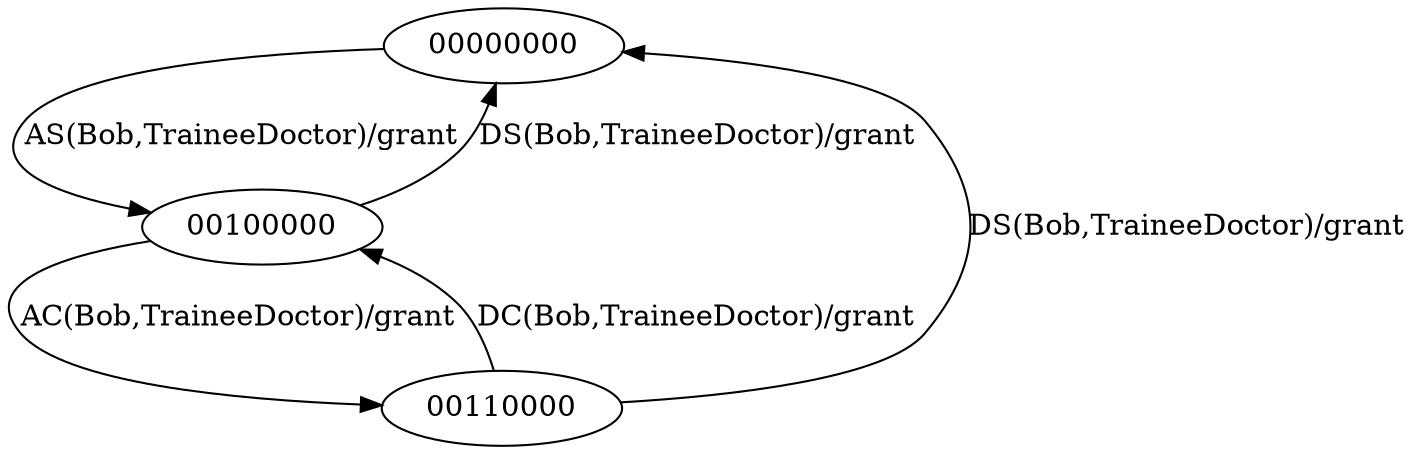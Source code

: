 digraph rbac2Fsm {
  00000000 -> 00100000 [ label ="AS(Bob,TraineeDoctor)/grant"];
  00100000 -> 00110000 [ label ="AC(Bob,TraineeDoctor)/grant"];
  00100000 -> 00000000 [ label ="DS(Bob,TraineeDoctor)/grant"];
  00110000 -> 00100000 [ label ="DC(Bob,TraineeDoctor)/grant"];
  00110000 -> 00000000 [ label ="DS(Bob,TraineeDoctor)/grant"];
}
